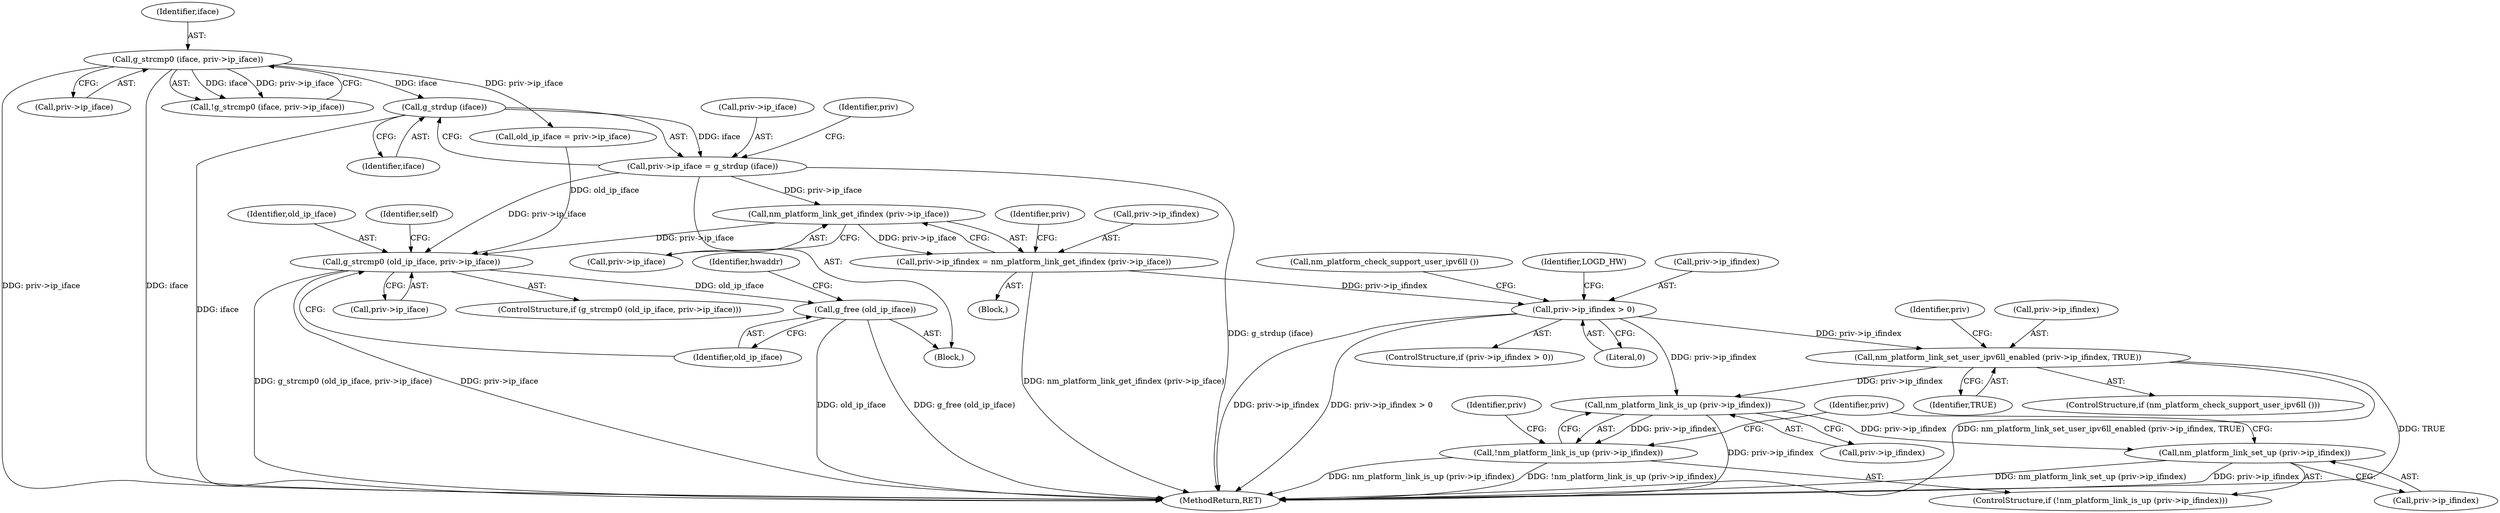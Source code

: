 digraph "0_NetworkManager_d5fc88e573fa58b93034b04d35a2454f5d28cad9@API" {
"1000452" [label="(Call,g_strdup (iface))"];
"1000432" [label="(Call,g_strcmp0 (iface, priv->ip_iface))"];
"1000448" [label="(Call,priv->ip_iface = g_strdup (iface))"];
"1000463" [label="(Call,nm_platform_link_get_ifindex (priv->ip_iface))"];
"1000459" [label="(Call,priv->ip_ifindex = nm_platform_link_get_ifindex (priv->ip_iface))"];
"1000468" [label="(Call,priv->ip_ifindex > 0)"];
"1000476" [label="(Call,nm_platform_link_set_user_ipv6ll_enabled (priv->ip_ifindex, TRUE))"];
"1000483" [label="(Call,nm_platform_link_is_up (priv->ip_ifindex))"];
"1000482" [label="(Call,!nm_platform_link_is_up (priv->ip_ifindex))"];
"1000487" [label="(Call,nm_platform_link_set_up (priv->ip_ifindex))"];
"1000501" [label="(Call,g_strcmp0 (old_ip_iface, priv->ip_iface))"];
"1000510" [label="(Call,g_free (old_ip_iface))"];
"1000434" [label="(Call,priv->ip_iface)"];
"1000459" [label="(Call,priv->ip_ifindex = nm_platform_link_get_ifindex (priv->ip_iface))"];
"1000464" [label="(Call,priv->ip_iface)"];
"1000458" [label="(Block,)"];
"1000448" [label="(Call,priv->ip_iface = g_strdup (iface))"];
"1000438" [label="(Call,old_ip_iface = priv->ip_iface)"];
"1000467" [label="(ControlStructure,if (priv->ip_ifindex > 0))"];
"1000501" [label="(Call,g_strcmp0 (old_ip_iface, priv->ip_iface))"];
"1000516" [label="(Identifier,hwaddr)"];
"1000489" [label="(Identifier,priv)"];
"1000485" [label="(Identifier,priv)"];
"1000508" [label="(Identifier,self)"];
"1000475" [label="(Call,nm_platform_check_support_user_ipv6ll ())"];
"1000432" [label="(Call,g_strcmp0 (iface, priv->ip_iface))"];
"1000483" [label="(Call,nm_platform_link_is_up (priv->ip_ifindex))"];
"1000472" [label="(Literal,0)"];
"1000453" [label="(Identifier,iface)"];
"1000503" [label="(Call,priv->ip_iface)"];
"1000463" [label="(Call,nm_platform_link_get_ifindex (priv->ip_iface))"];
"1000477" [label="(Call,priv->ip_ifindex)"];
"1000433" [label="(Identifier,iface)"];
"1000476" [label="(Call,nm_platform_link_set_user_ipv6ll_enabled (priv->ip_ifindex, TRUE))"];
"1000510" [label="(Call,g_free (old_ip_iface))"];
"1000494" [label="(Identifier,LOGD_HW)"];
"1000449" [label="(Call,priv->ip_iface)"];
"1000470" [label="(Identifier,priv)"];
"1000487" [label="(Call,nm_platform_link_set_up (priv->ip_ifindex))"];
"1000460" [label="(Call,priv->ip_ifindex)"];
"1000498" [label="(Identifier,priv)"];
"1000456" [label="(Identifier,priv)"];
"1000420" [label="(Block,)"];
"1000431" [label="(Call,!g_strcmp0 (iface, priv->ip_iface))"];
"1000482" [label="(Call,!nm_platform_link_is_up (priv->ip_ifindex))"];
"1000480" [label="(Identifier,TRUE)"];
"1000500" [label="(ControlStructure,if (g_strcmp0 (old_ip_iface, priv->ip_iface)))"];
"1000474" [label="(ControlStructure,if (nm_platform_check_support_user_ipv6ll ()))"];
"1007368" [label="(MethodReturn,RET)"];
"1000468" [label="(Call,priv->ip_ifindex > 0)"];
"1000469" [label="(Call,priv->ip_ifindex)"];
"1000484" [label="(Call,priv->ip_ifindex)"];
"1000481" [label="(ControlStructure,if (!nm_platform_link_is_up (priv->ip_ifindex)))"];
"1000511" [label="(Identifier,old_ip_iface)"];
"1000502" [label="(Identifier,old_ip_iface)"];
"1000452" [label="(Call,g_strdup (iface))"];
"1000488" [label="(Call,priv->ip_ifindex)"];
"1000452" -> "1000448"  [label="AST: "];
"1000452" -> "1000453"  [label="CFG: "];
"1000453" -> "1000452"  [label="AST: "];
"1000448" -> "1000452"  [label="CFG: "];
"1000452" -> "1007368"  [label="DDG: iface"];
"1000452" -> "1000448"  [label="DDG: iface"];
"1000432" -> "1000452"  [label="DDG: iface"];
"1000432" -> "1000431"  [label="AST: "];
"1000432" -> "1000434"  [label="CFG: "];
"1000433" -> "1000432"  [label="AST: "];
"1000434" -> "1000432"  [label="AST: "];
"1000431" -> "1000432"  [label="CFG: "];
"1000432" -> "1007368"  [label="DDG: priv->ip_iface"];
"1000432" -> "1007368"  [label="DDG: iface"];
"1000432" -> "1000431"  [label="DDG: iface"];
"1000432" -> "1000431"  [label="DDG: priv->ip_iface"];
"1000432" -> "1000438"  [label="DDG: priv->ip_iface"];
"1000448" -> "1000420"  [label="AST: "];
"1000449" -> "1000448"  [label="AST: "];
"1000456" -> "1000448"  [label="CFG: "];
"1000448" -> "1007368"  [label="DDG: g_strdup (iface)"];
"1000448" -> "1000463"  [label="DDG: priv->ip_iface"];
"1000448" -> "1000501"  [label="DDG: priv->ip_iface"];
"1000463" -> "1000459"  [label="AST: "];
"1000463" -> "1000464"  [label="CFG: "];
"1000464" -> "1000463"  [label="AST: "];
"1000459" -> "1000463"  [label="CFG: "];
"1000463" -> "1000459"  [label="DDG: priv->ip_iface"];
"1000463" -> "1000501"  [label="DDG: priv->ip_iface"];
"1000459" -> "1000458"  [label="AST: "];
"1000460" -> "1000459"  [label="AST: "];
"1000470" -> "1000459"  [label="CFG: "];
"1000459" -> "1007368"  [label="DDG: nm_platform_link_get_ifindex (priv->ip_iface)"];
"1000459" -> "1000468"  [label="DDG: priv->ip_ifindex"];
"1000468" -> "1000467"  [label="AST: "];
"1000468" -> "1000472"  [label="CFG: "];
"1000469" -> "1000468"  [label="AST: "];
"1000472" -> "1000468"  [label="AST: "];
"1000475" -> "1000468"  [label="CFG: "];
"1000494" -> "1000468"  [label="CFG: "];
"1000468" -> "1007368"  [label="DDG: priv->ip_ifindex > 0"];
"1000468" -> "1007368"  [label="DDG: priv->ip_ifindex"];
"1000468" -> "1000476"  [label="DDG: priv->ip_ifindex"];
"1000468" -> "1000483"  [label="DDG: priv->ip_ifindex"];
"1000476" -> "1000474"  [label="AST: "];
"1000476" -> "1000480"  [label="CFG: "];
"1000477" -> "1000476"  [label="AST: "];
"1000480" -> "1000476"  [label="AST: "];
"1000485" -> "1000476"  [label="CFG: "];
"1000476" -> "1007368"  [label="DDG: nm_platform_link_set_user_ipv6ll_enabled (priv->ip_ifindex, TRUE)"];
"1000476" -> "1007368"  [label="DDG: TRUE"];
"1000476" -> "1000483"  [label="DDG: priv->ip_ifindex"];
"1000483" -> "1000482"  [label="AST: "];
"1000483" -> "1000484"  [label="CFG: "];
"1000484" -> "1000483"  [label="AST: "];
"1000482" -> "1000483"  [label="CFG: "];
"1000483" -> "1007368"  [label="DDG: priv->ip_ifindex"];
"1000483" -> "1000482"  [label="DDG: priv->ip_ifindex"];
"1000483" -> "1000487"  [label="DDG: priv->ip_ifindex"];
"1000482" -> "1000481"  [label="AST: "];
"1000489" -> "1000482"  [label="CFG: "];
"1000498" -> "1000482"  [label="CFG: "];
"1000482" -> "1007368"  [label="DDG: nm_platform_link_is_up (priv->ip_ifindex)"];
"1000482" -> "1007368"  [label="DDG: !nm_platform_link_is_up (priv->ip_ifindex)"];
"1000487" -> "1000481"  [label="AST: "];
"1000487" -> "1000488"  [label="CFG: "];
"1000488" -> "1000487"  [label="AST: "];
"1000498" -> "1000487"  [label="CFG: "];
"1000487" -> "1007368"  [label="DDG: priv->ip_ifindex"];
"1000487" -> "1007368"  [label="DDG: nm_platform_link_set_up (priv->ip_ifindex)"];
"1000501" -> "1000500"  [label="AST: "];
"1000501" -> "1000503"  [label="CFG: "];
"1000502" -> "1000501"  [label="AST: "];
"1000503" -> "1000501"  [label="AST: "];
"1000508" -> "1000501"  [label="CFG: "];
"1000511" -> "1000501"  [label="CFG: "];
"1000501" -> "1007368"  [label="DDG: priv->ip_iface"];
"1000501" -> "1007368"  [label="DDG: g_strcmp0 (old_ip_iface, priv->ip_iface)"];
"1000438" -> "1000501"  [label="DDG: old_ip_iface"];
"1000501" -> "1000510"  [label="DDG: old_ip_iface"];
"1000510" -> "1000420"  [label="AST: "];
"1000510" -> "1000511"  [label="CFG: "];
"1000511" -> "1000510"  [label="AST: "];
"1000516" -> "1000510"  [label="CFG: "];
"1000510" -> "1007368"  [label="DDG: old_ip_iface"];
"1000510" -> "1007368"  [label="DDG: g_free (old_ip_iface)"];
}
